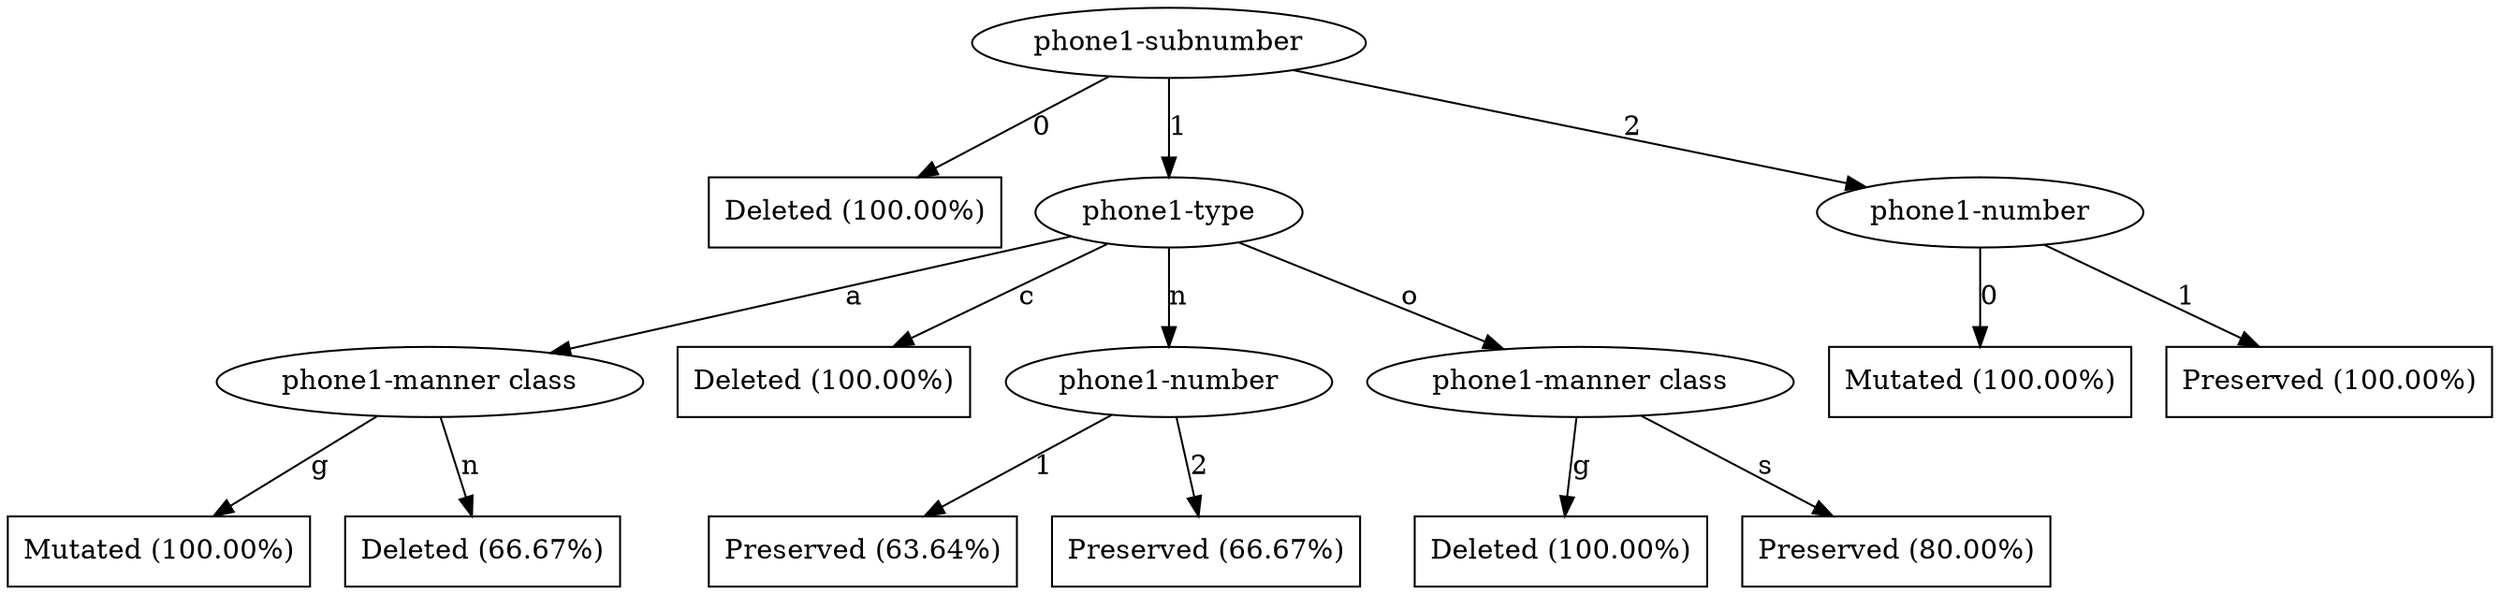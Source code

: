 digraph G {
"bg==" [ shape=ellipse label="phone1-subnumber"]
"bg==" -> "bi0w" [ label="0" ]
"bi0w" [ shape=box label="Deleted (100.00%)"]
"bg==" -> "bi0x" [ label="1" ]
"bi0x" [ shape=ellipse label="phone1-type"]
"bi0x" -> "bi0xLTA=" [ label="a" ]
"bi0xLTA=" [ shape=ellipse label="phone1-manner class"]
"bi0xLTA=" -> "bi0xLTAtMTQ=" [ label="g" ]
"bi0xLTAtMTQ=" [ shape=box label="Mutated (100.00%)"]
"bi0xLTA=" -> "bi0xLTAtMTU=" [ label="n" ]
"bi0xLTAtMTU=" [ shape=box label="Deleted (66.67%)"]
"bi0x" -> "bi0xLTE=" [ label="c" ]
"bi0xLTE=" [ shape=box label="Deleted (100.00%)"]
"bi0x" -> "bi0xLTI=" [ label="n" ]
"bi0xLTI=" [ shape=ellipse label="phone1-number"]
"bi0xLTI=" -> "bi0xLTItMQ==" [ label="1" ]
"bi0xLTItMQ==" [ shape=box label="Preserved (63.64%)"]
"bi0xLTI=" -> "bi0xLTItMg==" [ label="2" ]
"bi0xLTItMg==" [ shape=box label="Preserved (66.67%)"]
"bi0x" -> "bi0xLTM=" [ label="o" ]
"bi0xLTM=" [ shape=ellipse label="phone1-manner class"]
"bi0xLTM=" -> "bi0xLTMtMTQ=" [ label="g" ]
"bi0xLTMtMTQ=" [ shape=box label="Deleted (100.00%)"]
"bi0xLTM=" -> "bi0xLTMtMTY=" [ label="s" ]
"bi0xLTMtMTY=" [ shape=box label="Preserved (80.00%)"]
"bg==" -> "bi0y" [ label="2" ]
"bi0y" [ shape=ellipse label="phone1-number"]
"bi0y" -> "bi0yLTA=" [ label="0" ]
"bi0yLTA=" [ shape=box label="Mutated (100.00%)"]
"bi0y" -> "bi0yLTE=" [ label="1" ]
"bi0yLTE=" [ shape=box label="Preserved (100.00%)"]
}
